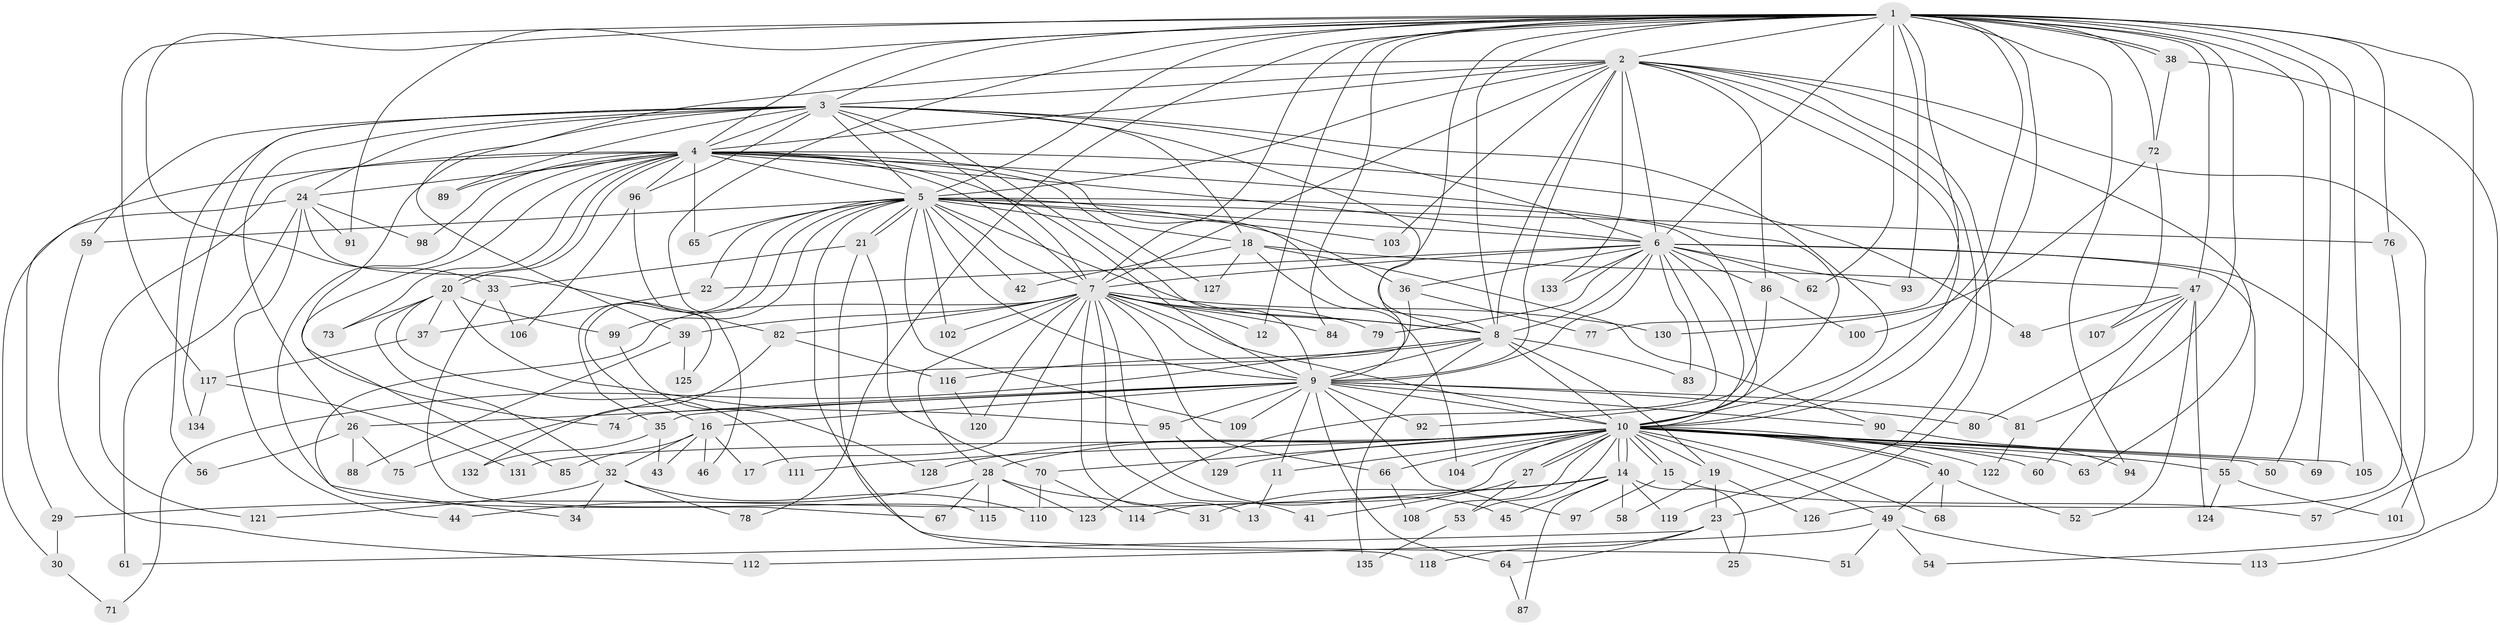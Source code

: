 // Generated by graph-tools (version 1.1) at 2025/11/02/27/25 16:11:06]
// undirected, 135 vertices, 295 edges
graph export_dot {
graph [start="1"]
  node [color=gray90,style=filled];
  1;
  2;
  3;
  4;
  5;
  6;
  7;
  8;
  9;
  10;
  11;
  12;
  13;
  14;
  15;
  16;
  17;
  18;
  19;
  20;
  21;
  22;
  23;
  24;
  25;
  26;
  27;
  28;
  29;
  30;
  31;
  32;
  33;
  34;
  35;
  36;
  37;
  38;
  39;
  40;
  41;
  42;
  43;
  44;
  45;
  46;
  47;
  48;
  49;
  50;
  51;
  52;
  53;
  54;
  55;
  56;
  57;
  58;
  59;
  60;
  61;
  62;
  63;
  64;
  65;
  66;
  67;
  68;
  69;
  70;
  71;
  72;
  73;
  74;
  75;
  76;
  77;
  78;
  79;
  80;
  81;
  82;
  83;
  84;
  85;
  86;
  87;
  88;
  89;
  90;
  91;
  92;
  93;
  94;
  95;
  96;
  97;
  98;
  99;
  100;
  101;
  102;
  103;
  104;
  105;
  106;
  107;
  108;
  109;
  110;
  111;
  112;
  113;
  114;
  115;
  116;
  117;
  118;
  119;
  120;
  121;
  122;
  123;
  124;
  125;
  126;
  127;
  128;
  129;
  130;
  131;
  132;
  133;
  134;
  135;
  1 -- 2;
  1 -- 3;
  1 -- 4;
  1 -- 5;
  1 -- 6;
  1 -- 7;
  1 -- 8;
  1 -- 9;
  1 -- 10;
  1 -- 12;
  1 -- 33;
  1 -- 38;
  1 -- 38;
  1 -- 46;
  1 -- 47;
  1 -- 50;
  1 -- 57;
  1 -- 62;
  1 -- 69;
  1 -- 72;
  1 -- 76;
  1 -- 77;
  1 -- 78;
  1 -- 81;
  1 -- 84;
  1 -- 91;
  1 -- 93;
  1 -- 94;
  1 -- 100;
  1 -- 105;
  1 -- 117;
  2 -- 3;
  2 -- 4;
  2 -- 5;
  2 -- 6;
  2 -- 7;
  2 -- 8;
  2 -- 9;
  2 -- 10;
  2 -- 23;
  2 -- 39;
  2 -- 63;
  2 -- 86;
  2 -- 101;
  2 -- 103;
  2 -- 119;
  2 -- 133;
  3 -- 4;
  3 -- 5;
  3 -- 6;
  3 -- 7;
  3 -- 8;
  3 -- 9;
  3 -- 10;
  3 -- 18;
  3 -- 24;
  3 -- 26;
  3 -- 56;
  3 -- 59;
  3 -- 74;
  3 -- 89;
  3 -- 96;
  3 -- 134;
  4 -- 5;
  4 -- 6;
  4 -- 7;
  4 -- 8;
  4 -- 9;
  4 -- 10;
  4 -- 20;
  4 -- 20;
  4 -- 24;
  4 -- 29;
  4 -- 48;
  4 -- 65;
  4 -- 67;
  4 -- 73;
  4 -- 85;
  4 -- 89;
  4 -- 96;
  4 -- 98;
  4 -- 121;
  4 -- 127;
  5 -- 6;
  5 -- 7;
  5 -- 8;
  5 -- 9;
  5 -- 10;
  5 -- 16;
  5 -- 18;
  5 -- 21;
  5 -- 21;
  5 -- 22;
  5 -- 35;
  5 -- 36;
  5 -- 42;
  5 -- 51;
  5 -- 59;
  5 -- 65;
  5 -- 76;
  5 -- 99;
  5 -- 102;
  5 -- 103;
  5 -- 109;
  6 -- 7;
  6 -- 8;
  6 -- 9;
  6 -- 10;
  6 -- 22;
  6 -- 36;
  6 -- 54;
  6 -- 55;
  6 -- 62;
  6 -- 79;
  6 -- 83;
  6 -- 86;
  6 -- 93;
  6 -- 123;
  6 -- 133;
  7 -- 8;
  7 -- 9;
  7 -- 10;
  7 -- 12;
  7 -- 13;
  7 -- 17;
  7 -- 28;
  7 -- 34;
  7 -- 39;
  7 -- 41;
  7 -- 45;
  7 -- 66;
  7 -- 79;
  7 -- 82;
  7 -- 84;
  7 -- 102;
  7 -- 120;
  7 -- 130;
  8 -- 9;
  8 -- 10;
  8 -- 19;
  8 -- 71;
  8 -- 83;
  8 -- 116;
  8 -- 135;
  9 -- 10;
  9 -- 11;
  9 -- 16;
  9 -- 26;
  9 -- 35;
  9 -- 64;
  9 -- 74;
  9 -- 80;
  9 -- 81;
  9 -- 90;
  9 -- 92;
  9 -- 95;
  9 -- 97;
  9 -- 109;
  10 -- 11;
  10 -- 14;
  10 -- 14;
  10 -- 15;
  10 -- 15;
  10 -- 19;
  10 -- 27;
  10 -- 27;
  10 -- 28;
  10 -- 40;
  10 -- 40;
  10 -- 49;
  10 -- 50;
  10 -- 53;
  10 -- 55;
  10 -- 60;
  10 -- 63;
  10 -- 66;
  10 -- 68;
  10 -- 69;
  10 -- 70;
  10 -- 104;
  10 -- 105;
  10 -- 108;
  10 -- 111;
  10 -- 114;
  10 -- 122;
  10 -- 128;
  10 -- 129;
  10 -- 131;
  11 -- 13;
  14 -- 25;
  14 -- 29;
  14 -- 31;
  14 -- 45;
  14 -- 58;
  14 -- 87;
  14 -- 119;
  15 -- 57;
  15 -- 97;
  16 -- 17;
  16 -- 32;
  16 -- 43;
  16 -- 46;
  16 -- 85;
  18 -- 42;
  18 -- 47;
  18 -- 90;
  18 -- 104;
  18 -- 127;
  19 -- 23;
  19 -- 58;
  19 -- 126;
  20 -- 32;
  20 -- 37;
  20 -- 73;
  20 -- 95;
  20 -- 99;
  20 -- 111;
  21 -- 33;
  21 -- 70;
  21 -- 118;
  22 -- 37;
  23 -- 25;
  23 -- 61;
  23 -- 64;
  23 -- 118;
  24 -- 30;
  24 -- 44;
  24 -- 61;
  24 -- 82;
  24 -- 91;
  24 -- 98;
  26 -- 56;
  26 -- 75;
  26 -- 88;
  27 -- 41;
  27 -- 53;
  28 -- 31;
  28 -- 44;
  28 -- 67;
  28 -- 115;
  28 -- 123;
  29 -- 30;
  30 -- 71;
  32 -- 34;
  32 -- 78;
  32 -- 110;
  32 -- 121;
  33 -- 106;
  33 -- 115;
  35 -- 43;
  35 -- 132;
  36 -- 75;
  36 -- 77;
  37 -- 117;
  38 -- 72;
  38 -- 113;
  39 -- 88;
  39 -- 125;
  40 -- 49;
  40 -- 52;
  40 -- 68;
  47 -- 48;
  47 -- 52;
  47 -- 60;
  47 -- 80;
  47 -- 107;
  47 -- 124;
  49 -- 51;
  49 -- 54;
  49 -- 112;
  49 -- 113;
  53 -- 135;
  55 -- 101;
  55 -- 124;
  59 -- 112;
  64 -- 87;
  66 -- 108;
  70 -- 110;
  70 -- 114;
  72 -- 107;
  72 -- 130;
  76 -- 126;
  81 -- 122;
  82 -- 116;
  82 -- 132;
  86 -- 92;
  86 -- 100;
  90 -- 94;
  95 -- 129;
  96 -- 106;
  96 -- 125;
  99 -- 128;
  116 -- 120;
  117 -- 131;
  117 -- 134;
}
